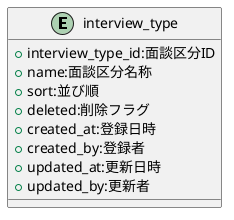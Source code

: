 @startuml

entity "interview_type"{
    + interview_type_id:面談区分ID
    + name:面談区分名称
    + sort:並び順
    + deleted:削除フラグ
    + created_at:登録日時
    + created_by:登録者
    + updated_at:更新日時
    + updated_by:更新者
}

@enduml